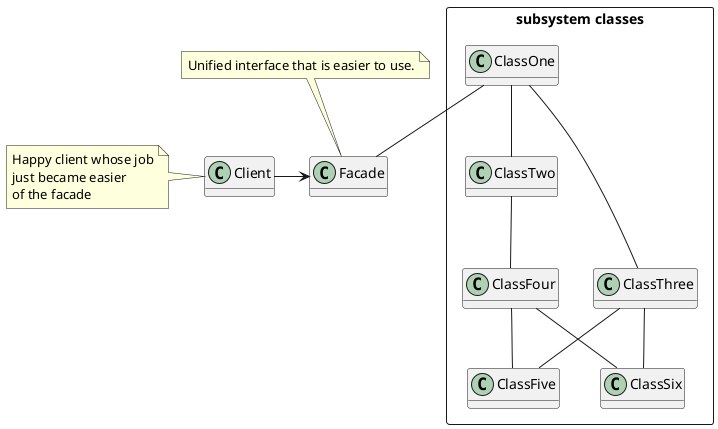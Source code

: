 @startuml
'https://plantuml.com/class-diagram

class Client
hide Client methods
note left : Happy client whose job\njust became easier\nof the facade
Client -right-> Facade

class Facade
hide Facade methods
note top : Unified interface that is easier to use.


package "subsystem classes" <<Rectangle>> {

  class ClassOne
  hide ClassOne methods

  class ClassTwo
  hide ClassTwo methods

  class ClassThree
  hide ClassThree methods

  class ClassFour
  hide ClassFour methods

  class ClassFive
  hide ClassFive methods

  class ClassSix
  hide ClassSix methods

  ClassOne -- Facade
  ClassOne -- ClassTwo
  ClassOne -- ClassThree

  ClassTwo -- ClassFour

  ClassFour -- ClassFive
  ClassFour -- ClassSix

  ClassThree -- ClassFive
  ClassThree -- ClassSix
}



@enduml